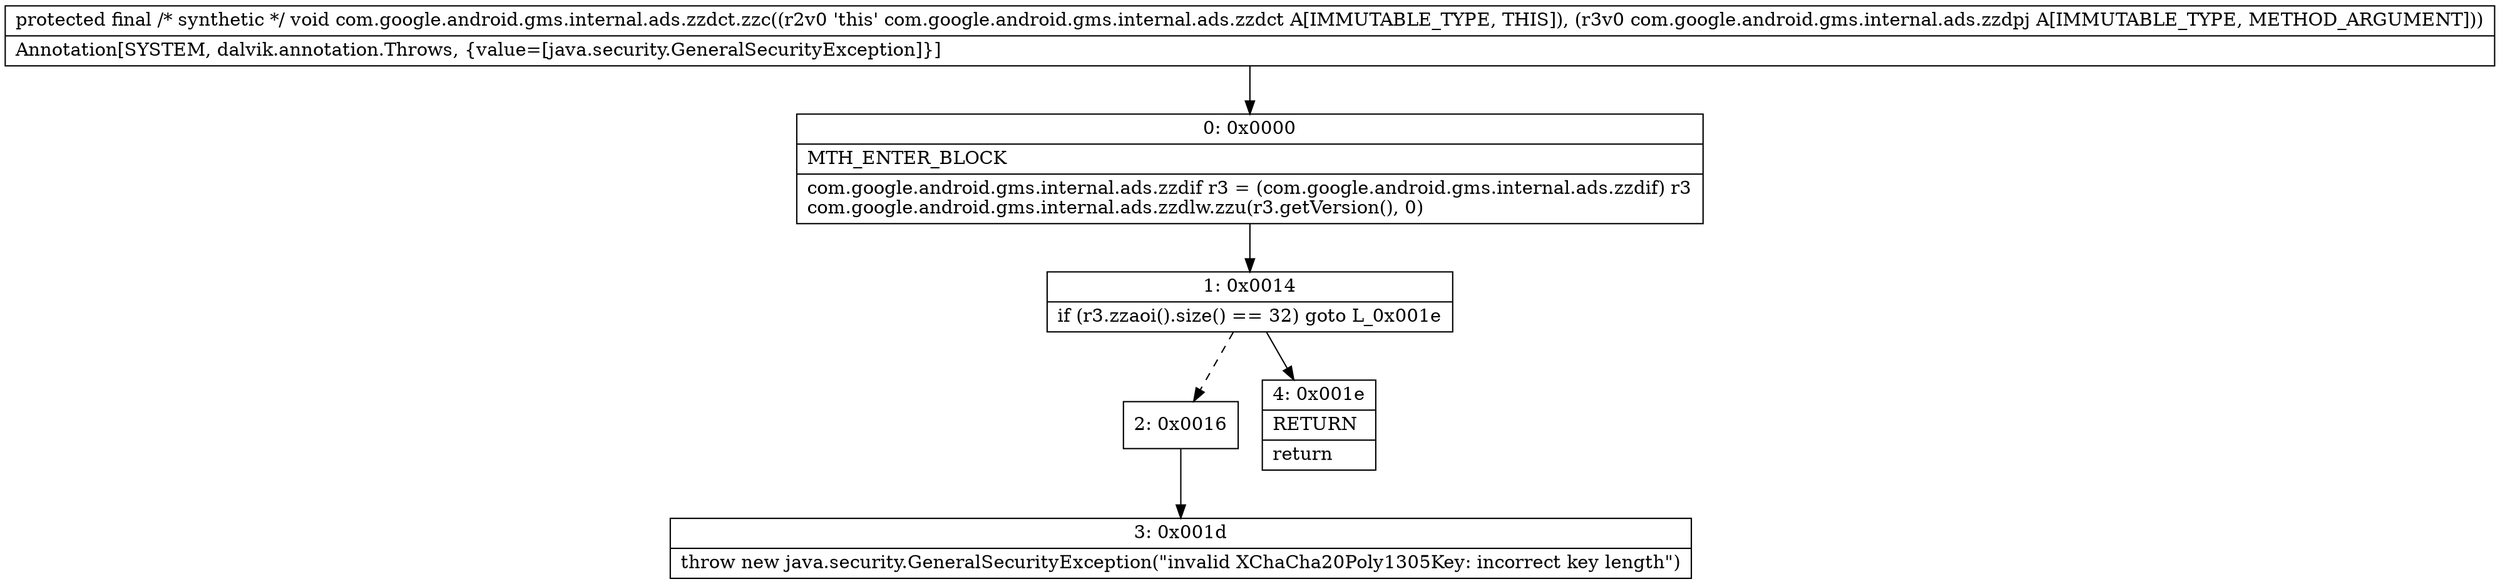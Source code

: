 digraph "CFG forcom.google.android.gms.internal.ads.zzdct.zzc(Lcom\/google\/android\/gms\/internal\/ads\/zzdpj;)V" {
Node_0 [shape=record,label="{0\:\ 0x0000|MTH_ENTER_BLOCK\l|com.google.android.gms.internal.ads.zzdif r3 = (com.google.android.gms.internal.ads.zzdif) r3\lcom.google.android.gms.internal.ads.zzdlw.zzu(r3.getVersion(), 0)\l}"];
Node_1 [shape=record,label="{1\:\ 0x0014|if (r3.zzaoi().size() == 32) goto L_0x001e\l}"];
Node_2 [shape=record,label="{2\:\ 0x0016}"];
Node_3 [shape=record,label="{3\:\ 0x001d|throw new java.security.GeneralSecurityException(\"invalid XChaCha20Poly1305Key: incorrect key length\")\l}"];
Node_4 [shape=record,label="{4\:\ 0x001e|RETURN\l|return\l}"];
MethodNode[shape=record,label="{protected final \/* synthetic *\/ void com.google.android.gms.internal.ads.zzdct.zzc((r2v0 'this' com.google.android.gms.internal.ads.zzdct A[IMMUTABLE_TYPE, THIS]), (r3v0 com.google.android.gms.internal.ads.zzdpj A[IMMUTABLE_TYPE, METHOD_ARGUMENT]))  | Annotation[SYSTEM, dalvik.annotation.Throws, \{value=[java.security.GeneralSecurityException]\}]\l}"];
MethodNode -> Node_0;
Node_0 -> Node_1;
Node_1 -> Node_2[style=dashed];
Node_1 -> Node_4;
Node_2 -> Node_3;
}

